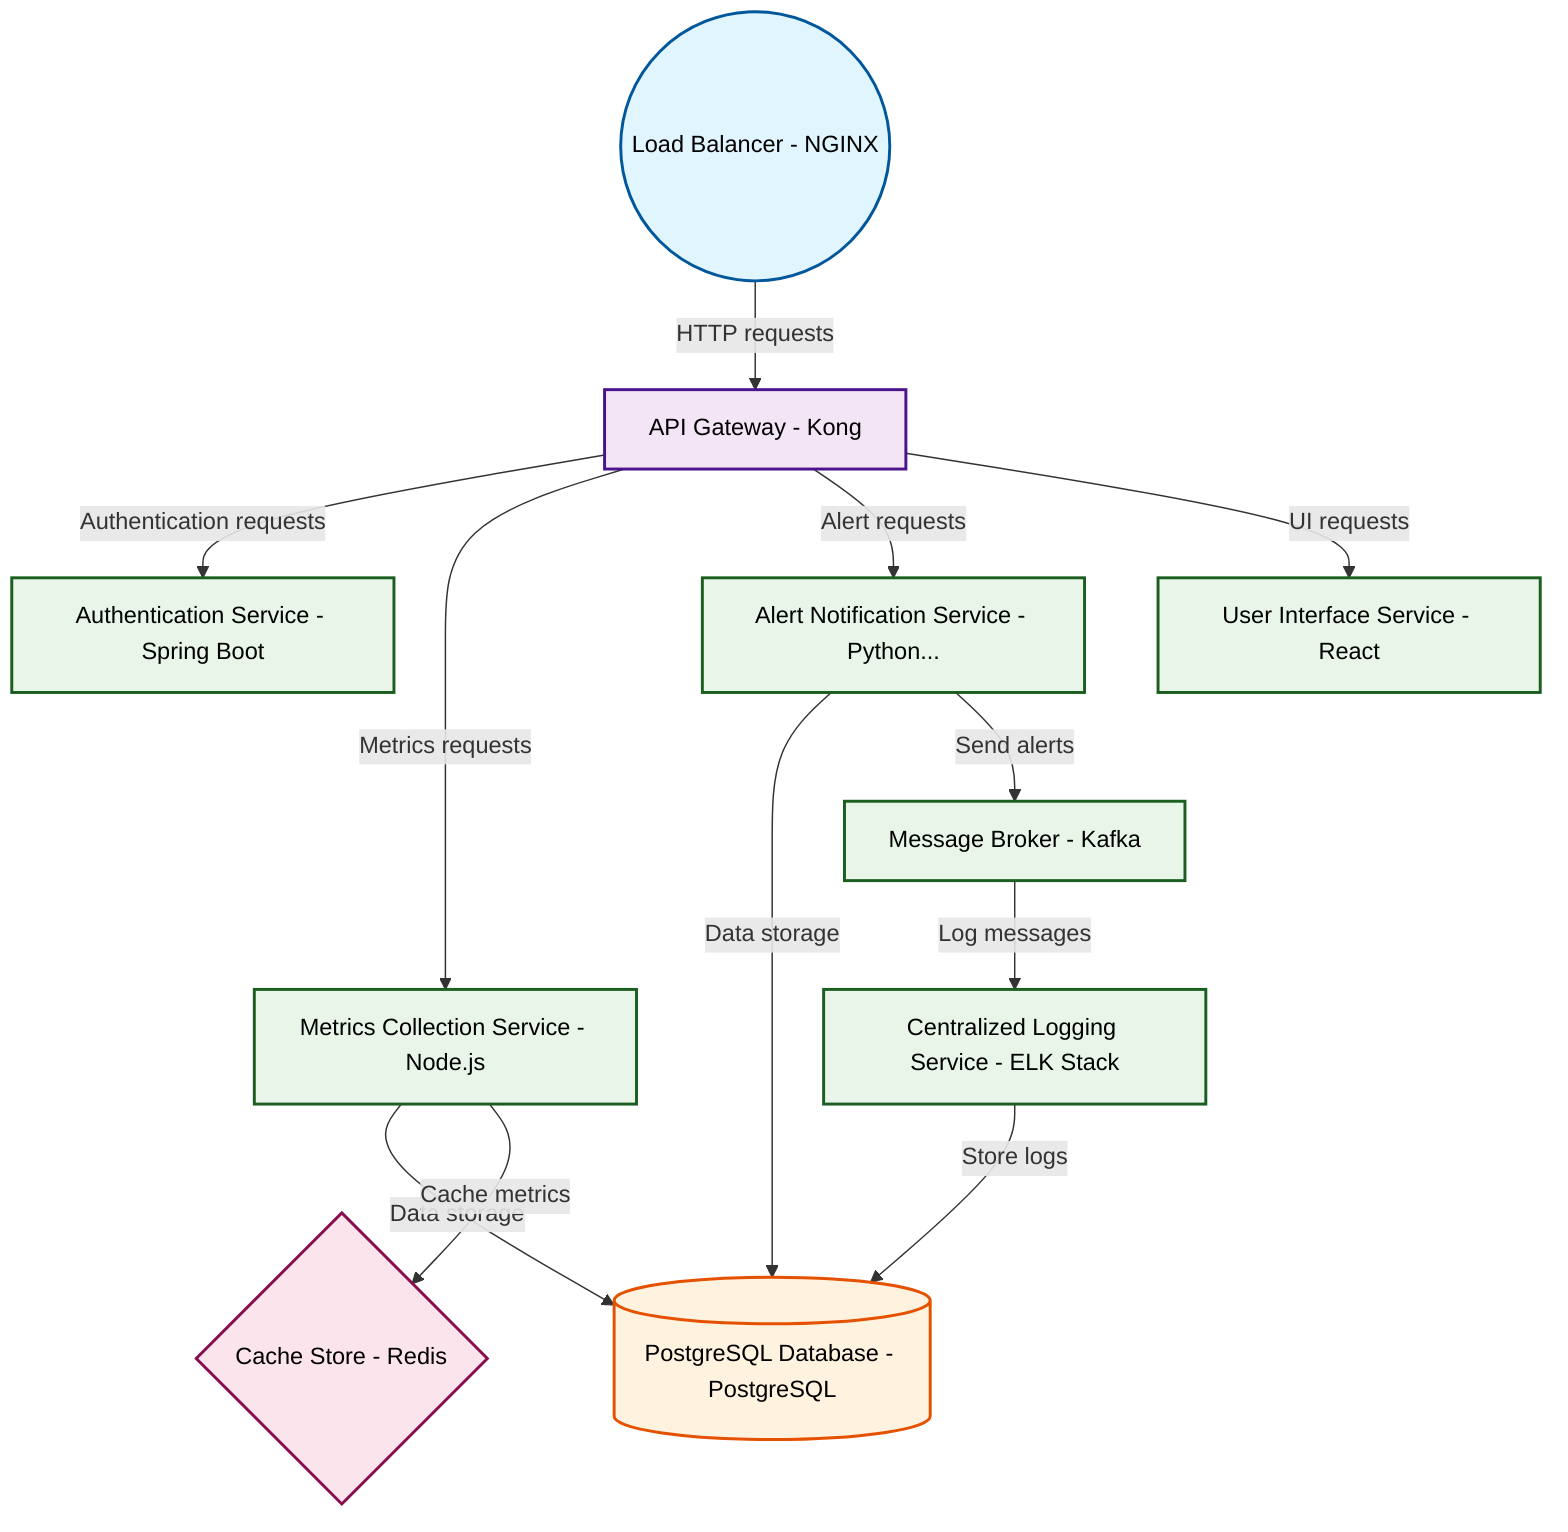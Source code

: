 graph TB

    %% Professional Software Architecture Styling
    classDef userInterface fill:#e1f5fe,stroke:#01579b,stroke-width:2px,color:#000
    classDef apiLayer fill:#f3e5f5,stroke:#4a148c,stroke-width:2px,color:#000
    classDef service fill:#e8f5e8,stroke:#1b5e20,stroke-width:2px,color:#000
    classDef database fill:#fff3e0,stroke:#e65100,stroke-width:2px,color:#000
    classDef cache fill:#fce4ec,stroke:#880e4f,stroke-width:2px,color:#000
    classDef external fill:#f1f8e9,stroke:#33691e,stroke-width:2px,color:#000

    lb1((Load Balancer - NGINX))
    api_gateway[API Gateway - Kong]
    auth_service[Authentication Service - Spring Boot]
    metrics_service[Metrics Collection Service - Node.js]
    alert_service[Alert Notification Service - Python...]
    ui_service[User Interface Service - React]
    database[(PostgreSQL Database - PostgreSQL)]
    cache{Cache Store - Redis}
    message_broker[Message Broker - Kafka]
    logging_service[Centralized Logging Service - ELK Stack]

    lb1 -->|HTTP requests| api_gateway
    api_gateway -->|Authentication requests| auth_service
    api_gateway -->|Metrics requests| metrics_service
    api_gateway -->|Alert requests| alert_service
    api_gateway -->|UI requests| ui_service
    metrics_service -->|Data storage| database
    alert_service -->|Data storage| database
    metrics_service -->|Cache metrics| cache
    alert_service -->|Send alerts| message_broker
    message_broker -->|Log messages| logging_service
    logging_service -->|Store logs| database

    class lb1 userInterface
    class api_gateway apiLayer
    class auth_service service
    class metrics_service service
    class alert_service service
    class ui_service service
    class database database
    class cache cache
    class message_broker service
    class logging_service service